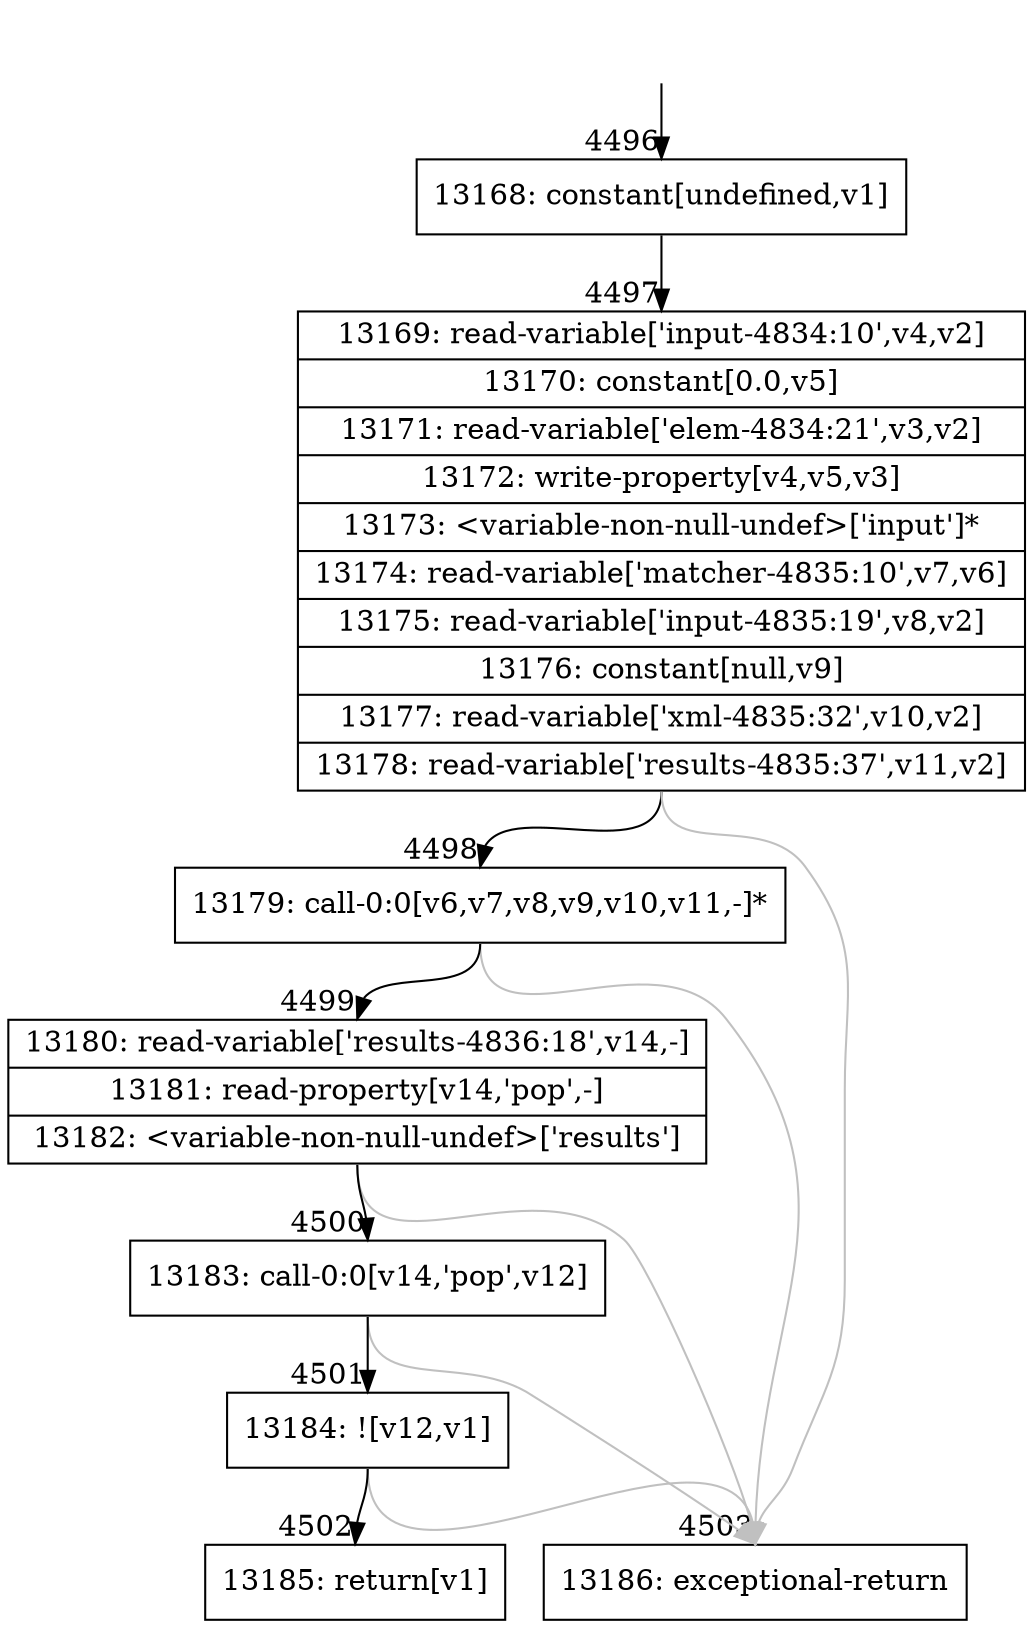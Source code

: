 digraph {
rankdir="TD"
BB_entry291[shape=none,label=""];
BB_entry291 -> BB4496 [tailport=s, headport=n, headlabel="    4496"]
BB4496 [shape=record label="{13168: constant[undefined,v1]}" ] 
BB4496 -> BB4497 [tailport=s, headport=n, headlabel="      4497"]
BB4497 [shape=record label="{13169: read-variable['input-4834:10',v4,v2]|13170: constant[0.0,v5]|13171: read-variable['elem-4834:21',v3,v2]|13172: write-property[v4,v5,v3]|13173: \<variable-non-null-undef\>['input']*|13174: read-variable['matcher-4835:10',v7,v6]|13175: read-variable['input-4835:19',v8,v2]|13176: constant[null,v9]|13177: read-variable['xml-4835:32',v10,v2]|13178: read-variable['results-4835:37',v11,v2]}" ] 
BB4497 -> BB4498 [tailport=s, headport=n, headlabel="      4498"]
BB4497 -> BB4503 [tailport=s, headport=n, color=gray, headlabel="      4503"]
BB4498 [shape=record label="{13179: call-0:0[v6,v7,v8,v9,v10,v11,-]*}" ] 
BB4498 -> BB4499 [tailport=s, headport=n, headlabel="      4499"]
BB4498 -> BB4503 [tailport=s, headport=n, color=gray]
BB4499 [shape=record label="{13180: read-variable['results-4836:18',v14,-]|13181: read-property[v14,'pop',-]|13182: \<variable-non-null-undef\>['results']}" ] 
BB4499 -> BB4500 [tailport=s, headport=n, headlabel="      4500"]
BB4499 -> BB4503 [tailport=s, headport=n, color=gray]
BB4500 [shape=record label="{13183: call-0:0[v14,'pop',v12]}" ] 
BB4500 -> BB4501 [tailport=s, headport=n, headlabel="      4501"]
BB4500 -> BB4503 [tailport=s, headport=n, color=gray]
BB4501 [shape=record label="{13184: ![v12,v1]}" ] 
BB4501 -> BB4502 [tailport=s, headport=n, headlabel="      4502"]
BB4501 -> BB4503 [tailport=s, headport=n, color=gray]
BB4502 [shape=record label="{13185: return[v1]}" ] 
BB4503 [shape=record label="{13186: exceptional-return}" ] 
}
